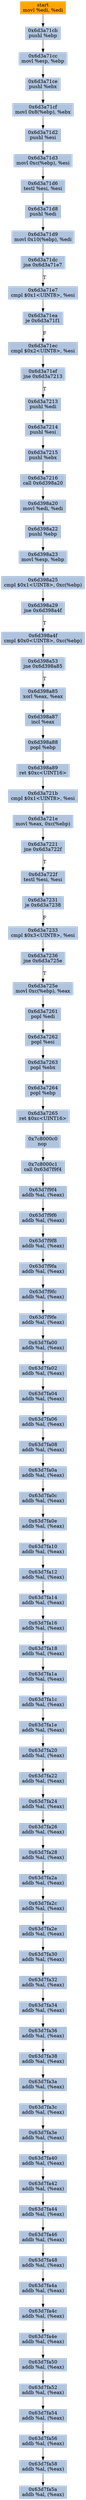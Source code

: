 digraph G {
node[shape=rectangle,style=filled,fillcolor=lightsteelblue,color=lightsteelblue]
bgcolor="transparent"
a0x6d3a71c9movl_edi_edi[label="start\nmovl %edi, %edi",color="lightgrey",fillcolor="orange"];
a0x6d3a71cbpushl_ebp[label="0x6d3a71cb\npushl %ebp"];
a0x6d3a71ccmovl_esp_ebp[label="0x6d3a71cc\nmovl %esp, %ebp"];
a0x6d3a71cepushl_ebx[label="0x6d3a71ce\npushl %ebx"];
a0x6d3a71cfmovl_0x8ebp__ebx[label="0x6d3a71cf\nmovl 0x8(%ebp), %ebx"];
a0x6d3a71d2pushl_esi[label="0x6d3a71d2\npushl %esi"];
a0x6d3a71d3movl_0xcebp__esi[label="0x6d3a71d3\nmovl 0xc(%ebp), %esi"];
a0x6d3a71d6testl_esi_esi[label="0x6d3a71d6\ntestl %esi, %esi"];
a0x6d3a71d8pushl_edi[label="0x6d3a71d8\npushl %edi"];
a0x6d3a71d9movl_0x10ebp__edi[label="0x6d3a71d9\nmovl 0x10(%ebp), %edi"];
a0x6d3a71dcjne_0x6d3a71e7[label="0x6d3a71dc\njne 0x6d3a71e7"];
a0x6d3a71e7cmpl_0x1UINT8_esi[label="0x6d3a71e7\ncmpl $0x1<UINT8>, %esi"];
a0x6d3a71eaje_0x6d3a71f1[label="0x6d3a71ea\nje 0x6d3a71f1"];
a0x6d3a71eccmpl_0x2UINT8_esi[label="0x6d3a71ec\ncmpl $0x2<UINT8>, %esi"];
a0x6d3a71efjne_0x6d3a7213[label="0x6d3a71ef\njne 0x6d3a7213"];
a0x6d3a7213pushl_edi[label="0x6d3a7213\npushl %edi"];
a0x6d3a7214pushl_esi[label="0x6d3a7214\npushl %esi"];
a0x6d3a7215pushl_ebx[label="0x6d3a7215\npushl %ebx"];
a0x6d3a7216call_0x6d398a20[label="0x6d3a7216\ncall 0x6d398a20"];
a0x6d398a20movl_edi_edi[label="0x6d398a20\nmovl %edi, %edi"];
a0x6d398a22pushl_ebp[label="0x6d398a22\npushl %ebp"];
a0x6d398a23movl_esp_ebp[label="0x6d398a23\nmovl %esp, %ebp"];
a0x6d398a25cmpl_0x1UINT8_0xcebp_[label="0x6d398a25\ncmpl $0x1<UINT8>, 0xc(%ebp)"];
a0x6d398a29jne_0x6d398a4f[label="0x6d398a29\njne 0x6d398a4f"];
a0x6d398a4fcmpl_0x0UINT8_0xcebp_[label="0x6d398a4f\ncmpl $0x0<UINT8>, 0xc(%ebp)"];
a0x6d398a53jne_0x6d398a85[label="0x6d398a53\njne 0x6d398a85"];
a0x6d398a85xorl_eax_eax[label="0x6d398a85\nxorl %eax, %eax"];
a0x6d398a87incl_eax[label="0x6d398a87\nincl %eax"];
a0x6d398a88popl_ebp[label="0x6d398a88\npopl %ebp"];
a0x6d398a89ret_0xcUINT16[label="0x6d398a89\nret $0xc<UINT16>"];
a0x6d3a721bcmpl_0x1UINT8_esi[label="0x6d3a721b\ncmpl $0x1<UINT8>, %esi"];
a0x6d3a721emovl_eax_0xcebp_[label="0x6d3a721e\nmovl %eax, 0xc(%ebp)"];
a0x6d3a7221jne_0x6d3a722f[label="0x6d3a7221\njne 0x6d3a722f"];
a0x6d3a722ftestl_esi_esi[label="0x6d3a722f\ntestl %esi, %esi"];
a0x6d3a7231je_0x6d3a7238[label="0x6d3a7231\nje 0x6d3a7238"];
a0x6d3a7233cmpl_0x3UINT8_esi[label="0x6d3a7233\ncmpl $0x3<UINT8>, %esi"];
a0x6d3a7236jne_0x6d3a725e[label="0x6d3a7236\njne 0x6d3a725e"];
a0x6d3a725emovl_0xcebp__eax[label="0x6d3a725e\nmovl 0xc(%ebp), %eax"];
a0x6d3a7261popl_edi[label="0x6d3a7261\npopl %edi"];
a0x6d3a7262popl_esi[label="0x6d3a7262\npopl %esi"];
a0x6d3a7263popl_ebx[label="0x6d3a7263\npopl %ebx"];
a0x6d3a7264popl_ebp[label="0x6d3a7264\npopl %ebp"];
a0x6d3a7265ret_0xcUINT16[label="0x6d3a7265\nret $0xc<UINT16>"];
a0x7c8000c0nop_[label="0x7c8000c0\nnop "];
a0x7c8000c1call_0x63d7f9f4[label="0x7c8000c1\ncall 0x63d7f9f4"];
a0x63d7f9f4addb_al_eax_[label="0x63d7f9f4\naddb %al, (%eax)"];
a0x63d7f9f6addb_al_eax_[label="0x63d7f9f6\naddb %al, (%eax)"];
a0x63d7f9f8addb_al_eax_[label="0x63d7f9f8\naddb %al, (%eax)"];
a0x63d7f9faaddb_al_eax_[label="0x63d7f9fa\naddb %al, (%eax)"];
a0x63d7f9fcaddb_al_eax_[label="0x63d7f9fc\naddb %al, (%eax)"];
a0x63d7f9feaddb_al_eax_[label="0x63d7f9fe\naddb %al, (%eax)"];
a0x63d7fa00addb_al_eax_[label="0x63d7fa00\naddb %al, (%eax)"];
a0x63d7fa02addb_al_eax_[label="0x63d7fa02\naddb %al, (%eax)"];
a0x63d7fa04addb_al_eax_[label="0x63d7fa04\naddb %al, (%eax)"];
a0x63d7fa06addb_al_eax_[label="0x63d7fa06\naddb %al, (%eax)"];
a0x63d7fa08addb_al_eax_[label="0x63d7fa08\naddb %al, (%eax)"];
a0x63d7fa0aaddb_al_eax_[label="0x63d7fa0a\naddb %al, (%eax)"];
a0x63d7fa0caddb_al_eax_[label="0x63d7fa0c\naddb %al, (%eax)"];
a0x63d7fa0eaddb_al_eax_[label="0x63d7fa0e\naddb %al, (%eax)"];
a0x63d7fa10addb_al_eax_[label="0x63d7fa10\naddb %al, (%eax)"];
a0x63d7fa12addb_al_eax_[label="0x63d7fa12\naddb %al, (%eax)"];
a0x63d7fa14addb_al_eax_[label="0x63d7fa14\naddb %al, (%eax)"];
a0x63d7fa16addb_al_eax_[label="0x63d7fa16\naddb %al, (%eax)"];
a0x63d7fa18addb_al_eax_[label="0x63d7fa18\naddb %al, (%eax)"];
a0x63d7fa1aaddb_al_eax_[label="0x63d7fa1a\naddb %al, (%eax)"];
a0x63d7fa1caddb_al_eax_[label="0x63d7fa1c\naddb %al, (%eax)"];
a0x63d7fa1eaddb_al_eax_[label="0x63d7fa1e\naddb %al, (%eax)"];
a0x63d7fa20addb_al_eax_[label="0x63d7fa20\naddb %al, (%eax)"];
a0x63d7fa22addb_al_eax_[label="0x63d7fa22\naddb %al, (%eax)"];
a0x63d7fa24addb_al_eax_[label="0x63d7fa24\naddb %al, (%eax)"];
a0x63d7fa26addb_al_eax_[label="0x63d7fa26\naddb %al, (%eax)"];
a0x63d7fa28addb_al_eax_[label="0x63d7fa28\naddb %al, (%eax)"];
a0x63d7fa2aaddb_al_eax_[label="0x63d7fa2a\naddb %al, (%eax)"];
a0x63d7fa2caddb_al_eax_[label="0x63d7fa2c\naddb %al, (%eax)"];
a0x63d7fa2eaddb_al_eax_[label="0x63d7fa2e\naddb %al, (%eax)"];
a0x63d7fa30addb_al_eax_[label="0x63d7fa30\naddb %al, (%eax)"];
a0x63d7fa32addb_al_eax_[label="0x63d7fa32\naddb %al, (%eax)"];
a0x63d7fa34addb_al_eax_[label="0x63d7fa34\naddb %al, (%eax)"];
a0x63d7fa36addb_al_eax_[label="0x63d7fa36\naddb %al, (%eax)"];
a0x63d7fa38addb_al_eax_[label="0x63d7fa38\naddb %al, (%eax)"];
a0x63d7fa3aaddb_al_eax_[label="0x63d7fa3a\naddb %al, (%eax)"];
a0x63d7fa3caddb_al_eax_[label="0x63d7fa3c\naddb %al, (%eax)"];
a0x63d7fa3eaddb_al_eax_[label="0x63d7fa3e\naddb %al, (%eax)"];
a0x63d7fa40addb_al_eax_[label="0x63d7fa40\naddb %al, (%eax)"];
a0x63d7fa42addb_al_eax_[label="0x63d7fa42\naddb %al, (%eax)"];
a0x63d7fa44addb_al_eax_[label="0x63d7fa44\naddb %al, (%eax)"];
a0x63d7fa46addb_al_eax_[label="0x63d7fa46\naddb %al, (%eax)"];
a0x63d7fa48addb_al_eax_[label="0x63d7fa48\naddb %al, (%eax)"];
a0x63d7fa4aaddb_al_eax_[label="0x63d7fa4a\naddb %al, (%eax)"];
a0x63d7fa4caddb_al_eax_[label="0x63d7fa4c\naddb %al, (%eax)"];
a0x63d7fa4eaddb_al_eax_[label="0x63d7fa4e\naddb %al, (%eax)"];
a0x63d7fa50addb_al_eax_[label="0x63d7fa50\naddb %al, (%eax)"];
a0x63d7fa52addb_al_eax_[label="0x63d7fa52\naddb %al, (%eax)"];
a0x63d7fa54addb_al_eax_[label="0x63d7fa54\naddb %al, (%eax)"];
a0x63d7fa56addb_al_eax_[label="0x63d7fa56\naddb %al, (%eax)"];
a0x63d7fa58addb_al_eax_[label="0x63d7fa58\naddb %al, (%eax)"];
a0x63d7fa5aaddb_al_eax_[label="0x63d7fa5a\naddb %al, (%eax)"];
a0x6d3a71c9movl_edi_edi -> a0x6d3a71cbpushl_ebp [color="#000000"];
a0x6d3a71cbpushl_ebp -> a0x6d3a71ccmovl_esp_ebp [color="#000000"];
a0x6d3a71ccmovl_esp_ebp -> a0x6d3a71cepushl_ebx [color="#000000"];
a0x6d3a71cepushl_ebx -> a0x6d3a71cfmovl_0x8ebp__ebx [color="#000000"];
a0x6d3a71cfmovl_0x8ebp__ebx -> a0x6d3a71d2pushl_esi [color="#000000"];
a0x6d3a71d2pushl_esi -> a0x6d3a71d3movl_0xcebp__esi [color="#000000"];
a0x6d3a71d3movl_0xcebp__esi -> a0x6d3a71d6testl_esi_esi [color="#000000"];
a0x6d3a71d6testl_esi_esi -> a0x6d3a71d8pushl_edi [color="#000000"];
a0x6d3a71d8pushl_edi -> a0x6d3a71d9movl_0x10ebp__edi [color="#000000"];
a0x6d3a71d9movl_0x10ebp__edi -> a0x6d3a71dcjne_0x6d3a71e7 [color="#000000"];
a0x6d3a71dcjne_0x6d3a71e7 -> a0x6d3a71e7cmpl_0x1UINT8_esi [color="#000000",label="T"];
a0x6d3a71e7cmpl_0x1UINT8_esi -> a0x6d3a71eaje_0x6d3a71f1 [color="#000000"];
a0x6d3a71eaje_0x6d3a71f1 -> a0x6d3a71eccmpl_0x2UINT8_esi [color="#000000",label="F"];
a0x6d3a71eccmpl_0x2UINT8_esi -> a0x6d3a71efjne_0x6d3a7213 [color="#000000"];
a0x6d3a71efjne_0x6d3a7213 -> a0x6d3a7213pushl_edi [color="#000000",label="T"];
a0x6d3a7213pushl_edi -> a0x6d3a7214pushl_esi [color="#000000"];
a0x6d3a7214pushl_esi -> a0x6d3a7215pushl_ebx [color="#000000"];
a0x6d3a7215pushl_ebx -> a0x6d3a7216call_0x6d398a20 [color="#000000"];
a0x6d3a7216call_0x6d398a20 -> a0x6d398a20movl_edi_edi [color="#000000"];
a0x6d398a20movl_edi_edi -> a0x6d398a22pushl_ebp [color="#000000"];
a0x6d398a22pushl_ebp -> a0x6d398a23movl_esp_ebp [color="#000000"];
a0x6d398a23movl_esp_ebp -> a0x6d398a25cmpl_0x1UINT8_0xcebp_ [color="#000000"];
a0x6d398a25cmpl_0x1UINT8_0xcebp_ -> a0x6d398a29jne_0x6d398a4f [color="#000000"];
a0x6d398a29jne_0x6d398a4f -> a0x6d398a4fcmpl_0x0UINT8_0xcebp_ [color="#000000",label="T"];
a0x6d398a4fcmpl_0x0UINT8_0xcebp_ -> a0x6d398a53jne_0x6d398a85 [color="#000000"];
a0x6d398a53jne_0x6d398a85 -> a0x6d398a85xorl_eax_eax [color="#000000",label="T"];
a0x6d398a85xorl_eax_eax -> a0x6d398a87incl_eax [color="#000000"];
a0x6d398a87incl_eax -> a0x6d398a88popl_ebp [color="#000000"];
a0x6d398a88popl_ebp -> a0x6d398a89ret_0xcUINT16 [color="#000000"];
a0x6d398a89ret_0xcUINT16 -> a0x6d3a721bcmpl_0x1UINT8_esi [color="#000000"];
a0x6d3a721bcmpl_0x1UINT8_esi -> a0x6d3a721emovl_eax_0xcebp_ [color="#000000"];
a0x6d3a721emovl_eax_0xcebp_ -> a0x6d3a7221jne_0x6d3a722f [color="#000000"];
a0x6d3a7221jne_0x6d3a722f -> a0x6d3a722ftestl_esi_esi [color="#000000",label="T"];
a0x6d3a722ftestl_esi_esi -> a0x6d3a7231je_0x6d3a7238 [color="#000000"];
a0x6d3a7231je_0x6d3a7238 -> a0x6d3a7233cmpl_0x3UINT8_esi [color="#000000",label="F"];
a0x6d3a7233cmpl_0x3UINT8_esi -> a0x6d3a7236jne_0x6d3a725e [color="#000000"];
a0x6d3a7236jne_0x6d3a725e -> a0x6d3a725emovl_0xcebp__eax [color="#000000",label="T"];
a0x6d3a725emovl_0xcebp__eax -> a0x6d3a7261popl_edi [color="#000000"];
a0x6d3a7261popl_edi -> a0x6d3a7262popl_esi [color="#000000"];
a0x6d3a7262popl_esi -> a0x6d3a7263popl_ebx [color="#000000"];
a0x6d3a7263popl_ebx -> a0x6d3a7264popl_ebp [color="#000000"];
a0x6d3a7264popl_ebp -> a0x6d3a7265ret_0xcUINT16 [color="#000000"];
a0x6d3a7265ret_0xcUINT16 -> a0x7c8000c0nop_ [color="#000000"];
a0x7c8000c0nop_ -> a0x7c8000c1call_0x63d7f9f4 [color="#000000"];
a0x7c8000c1call_0x63d7f9f4 -> a0x63d7f9f4addb_al_eax_ [color="#000000"];
a0x63d7f9f4addb_al_eax_ -> a0x63d7f9f6addb_al_eax_ [color="#000000"];
a0x63d7f9f6addb_al_eax_ -> a0x63d7f9f8addb_al_eax_ [color="#000000"];
a0x63d7f9f8addb_al_eax_ -> a0x63d7f9faaddb_al_eax_ [color="#000000"];
a0x63d7f9faaddb_al_eax_ -> a0x63d7f9fcaddb_al_eax_ [color="#000000"];
a0x63d7f9fcaddb_al_eax_ -> a0x63d7f9feaddb_al_eax_ [color="#000000"];
a0x63d7f9feaddb_al_eax_ -> a0x63d7fa00addb_al_eax_ [color="#000000"];
a0x63d7fa00addb_al_eax_ -> a0x63d7fa02addb_al_eax_ [color="#000000"];
a0x63d7fa02addb_al_eax_ -> a0x63d7fa04addb_al_eax_ [color="#000000"];
a0x63d7fa04addb_al_eax_ -> a0x63d7fa06addb_al_eax_ [color="#000000"];
a0x63d7fa06addb_al_eax_ -> a0x63d7fa08addb_al_eax_ [color="#000000"];
a0x63d7fa08addb_al_eax_ -> a0x63d7fa0aaddb_al_eax_ [color="#000000"];
a0x63d7fa0aaddb_al_eax_ -> a0x63d7fa0caddb_al_eax_ [color="#000000"];
a0x63d7fa0caddb_al_eax_ -> a0x63d7fa0eaddb_al_eax_ [color="#000000"];
a0x63d7fa0eaddb_al_eax_ -> a0x63d7fa10addb_al_eax_ [color="#000000"];
a0x63d7fa10addb_al_eax_ -> a0x63d7fa12addb_al_eax_ [color="#000000"];
a0x63d7fa12addb_al_eax_ -> a0x63d7fa14addb_al_eax_ [color="#000000"];
a0x63d7fa14addb_al_eax_ -> a0x63d7fa16addb_al_eax_ [color="#000000"];
a0x63d7fa16addb_al_eax_ -> a0x63d7fa18addb_al_eax_ [color="#000000"];
a0x63d7fa18addb_al_eax_ -> a0x63d7fa1aaddb_al_eax_ [color="#000000"];
a0x63d7fa1aaddb_al_eax_ -> a0x63d7fa1caddb_al_eax_ [color="#000000"];
a0x63d7fa1caddb_al_eax_ -> a0x63d7fa1eaddb_al_eax_ [color="#000000"];
a0x63d7fa1eaddb_al_eax_ -> a0x63d7fa20addb_al_eax_ [color="#000000"];
a0x63d7fa20addb_al_eax_ -> a0x63d7fa22addb_al_eax_ [color="#000000"];
a0x63d7fa22addb_al_eax_ -> a0x63d7fa24addb_al_eax_ [color="#000000"];
a0x63d7fa24addb_al_eax_ -> a0x63d7fa26addb_al_eax_ [color="#000000"];
a0x63d7fa26addb_al_eax_ -> a0x63d7fa28addb_al_eax_ [color="#000000"];
a0x63d7fa28addb_al_eax_ -> a0x63d7fa2aaddb_al_eax_ [color="#000000"];
a0x63d7fa2aaddb_al_eax_ -> a0x63d7fa2caddb_al_eax_ [color="#000000"];
a0x63d7fa2caddb_al_eax_ -> a0x63d7fa2eaddb_al_eax_ [color="#000000"];
a0x63d7fa2eaddb_al_eax_ -> a0x63d7fa30addb_al_eax_ [color="#000000"];
a0x63d7fa30addb_al_eax_ -> a0x63d7fa32addb_al_eax_ [color="#000000"];
a0x63d7fa32addb_al_eax_ -> a0x63d7fa34addb_al_eax_ [color="#000000"];
a0x63d7fa34addb_al_eax_ -> a0x63d7fa36addb_al_eax_ [color="#000000"];
a0x63d7fa36addb_al_eax_ -> a0x63d7fa38addb_al_eax_ [color="#000000"];
a0x63d7fa38addb_al_eax_ -> a0x63d7fa3aaddb_al_eax_ [color="#000000"];
a0x63d7fa3aaddb_al_eax_ -> a0x63d7fa3caddb_al_eax_ [color="#000000"];
a0x63d7fa3caddb_al_eax_ -> a0x63d7fa3eaddb_al_eax_ [color="#000000"];
a0x63d7fa3eaddb_al_eax_ -> a0x63d7fa40addb_al_eax_ [color="#000000"];
a0x63d7fa40addb_al_eax_ -> a0x63d7fa42addb_al_eax_ [color="#000000"];
a0x63d7fa42addb_al_eax_ -> a0x63d7fa44addb_al_eax_ [color="#000000"];
a0x63d7fa44addb_al_eax_ -> a0x63d7fa46addb_al_eax_ [color="#000000"];
a0x63d7fa46addb_al_eax_ -> a0x63d7fa48addb_al_eax_ [color="#000000"];
a0x63d7fa48addb_al_eax_ -> a0x63d7fa4aaddb_al_eax_ [color="#000000"];
a0x63d7fa4aaddb_al_eax_ -> a0x63d7fa4caddb_al_eax_ [color="#000000"];
a0x63d7fa4caddb_al_eax_ -> a0x63d7fa4eaddb_al_eax_ [color="#000000"];
a0x63d7fa4eaddb_al_eax_ -> a0x63d7fa50addb_al_eax_ [color="#000000"];
a0x63d7fa50addb_al_eax_ -> a0x63d7fa52addb_al_eax_ [color="#000000"];
a0x63d7fa52addb_al_eax_ -> a0x63d7fa54addb_al_eax_ [color="#000000"];
a0x63d7fa54addb_al_eax_ -> a0x63d7fa56addb_al_eax_ [color="#000000"];
a0x63d7fa56addb_al_eax_ -> a0x63d7fa58addb_al_eax_ [color="#000000"];
a0x63d7fa58addb_al_eax_ -> a0x63d7fa5aaddb_al_eax_ [color="#000000"];
}
